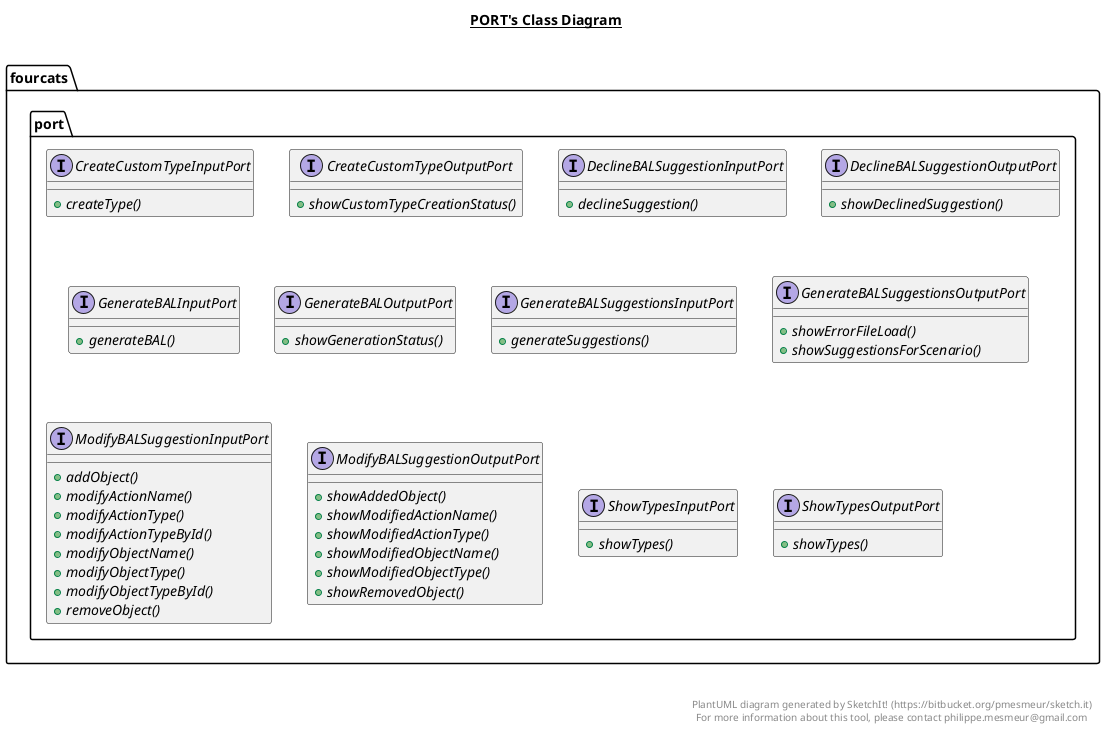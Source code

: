 @startuml

title __PORT's Class Diagram__\n

  namespace fourcats {
    namespace port {
      interface fourcats.port.CreateCustomTypeInputPort {
          {abstract} + createType()
      }
    }
  }
  

  namespace fourcats {
    namespace port {
      interface fourcats.port.CreateCustomTypeOutputPort {
          {abstract} + showCustomTypeCreationStatus()
      }
    }
  }
  

  namespace fourcats {
    namespace port {
      interface fourcats.port.DeclineBALSuggestionInputPort {
          {abstract} + declineSuggestion()
      }
    }
  }
  

  namespace fourcats {
    namespace port {
      interface fourcats.port.DeclineBALSuggestionOutputPort {
          {abstract} + showDeclinedSuggestion()
      }
    }
  }
  

  namespace fourcats {
    namespace port {
      interface fourcats.port.GenerateBALInputPort {
          {abstract} + generateBAL()
      }
    }
  }
  

  namespace fourcats {
    namespace port {
      interface fourcats.port.GenerateBALOutputPort {
          {abstract} + showGenerationStatus()
      }
    }
  }
  

  namespace fourcats {
    namespace port {
      interface fourcats.port.GenerateBALSuggestionsInputPort {
          {abstract} + generateSuggestions()
      }
    }
  }
  

  namespace fourcats {
    namespace port {
      interface fourcats.port.GenerateBALSuggestionsOutputPort {
          {abstract} + showErrorFileLoad()
          {abstract} + showSuggestionsForScenario()
      }
    }
  }
  

  namespace fourcats {
    namespace port {
      interface fourcats.port.ModifyBALSuggestionInputPort {
          {abstract} + addObject()
          {abstract} + modifyActionName()
          {abstract} + modifyActionType()
          {abstract} + modifyActionTypeById()
          {abstract} + modifyObjectName()
          {abstract} + modifyObjectType()
          {abstract} + modifyObjectTypeById()
          {abstract} + removeObject()
      }
    }
  }
  

  namespace fourcats {
    namespace port {
      interface fourcats.port.ModifyBALSuggestionOutputPort {
          {abstract} + showAddedObject()
          {abstract} + showModifiedActionName()
          {abstract} + showModifiedActionType()
          {abstract} + showModifiedObjectName()
          {abstract} + showModifiedObjectType()
          {abstract} + showRemovedObject()
      }
    }
  }
  

  namespace fourcats {
    namespace port {
      interface fourcats.port.ShowTypesInputPort {
          {abstract} + showTypes()
      }
    }
  }
  

  namespace fourcats {
    namespace port {
      interface fourcats.port.ShowTypesOutputPort {
          {abstract} + showTypes()
      }
    }
  }
  



right footer


PlantUML diagram generated by SketchIt! (https://bitbucket.org/pmesmeur/sketch.it)
For more information about this tool, please contact philippe.mesmeur@gmail.com
endfooter

@enduml
